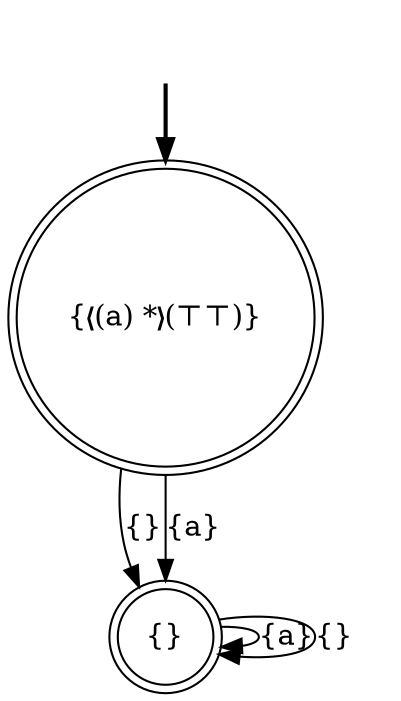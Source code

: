 digraph {
	fake0 [style=invisible]
	"{❬(a) *❭(⊤⊤)}" [root=true shape=doublecircle]
	"{}" [shape=doublecircle]
	fake0 -> "{❬(a) *❭(⊤⊤)}" [style=bold]
	"{❬(a) *❭(⊤⊤)}" -> "{}" [label="{}"]
	"{❬(a) *❭(⊤⊤)}" -> "{}" [label="{a}"]
	"{}" -> "{}" [label="{a}"]
	"{}" -> "{}" [label="{}"]
}
